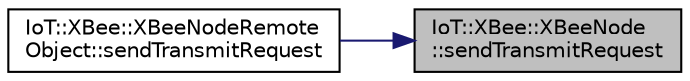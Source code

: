 digraph "IoT::XBee::XBeeNode::sendTransmitRequest"
{
 // LATEX_PDF_SIZE
  edge [fontname="Helvetica",fontsize="10",labelfontname="Helvetica",labelfontsize="10"];
  node [fontname="Helvetica",fontsize="10",shape=record];
  rankdir="RL";
  Node1 [label="IoT::XBee::XBeeNode\l::sendTransmitRequest",height=0.2,width=0.4,color="black", fillcolor="grey75", style="filled", fontcolor="black",tooltip="Sends an AT command to a remote XBee device."];
  Node1 -> Node2 [dir="back",color="midnightblue",fontsize="10",style="solid",fontname="Helvetica"];
  Node2 [label="IoT::XBee::XBeeNodeRemote\lObject::sendTransmitRequest",height=0.2,width=0.4,color="black", fillcolor="white", style="filled",URL="$classIoT_1_1XBee_1_1XBeeNodeRemoteObject.html#aeccf651df160edf76d1a7e38a52116a8",tooltip="Sends an AT command to a remote XBee device."];
}
